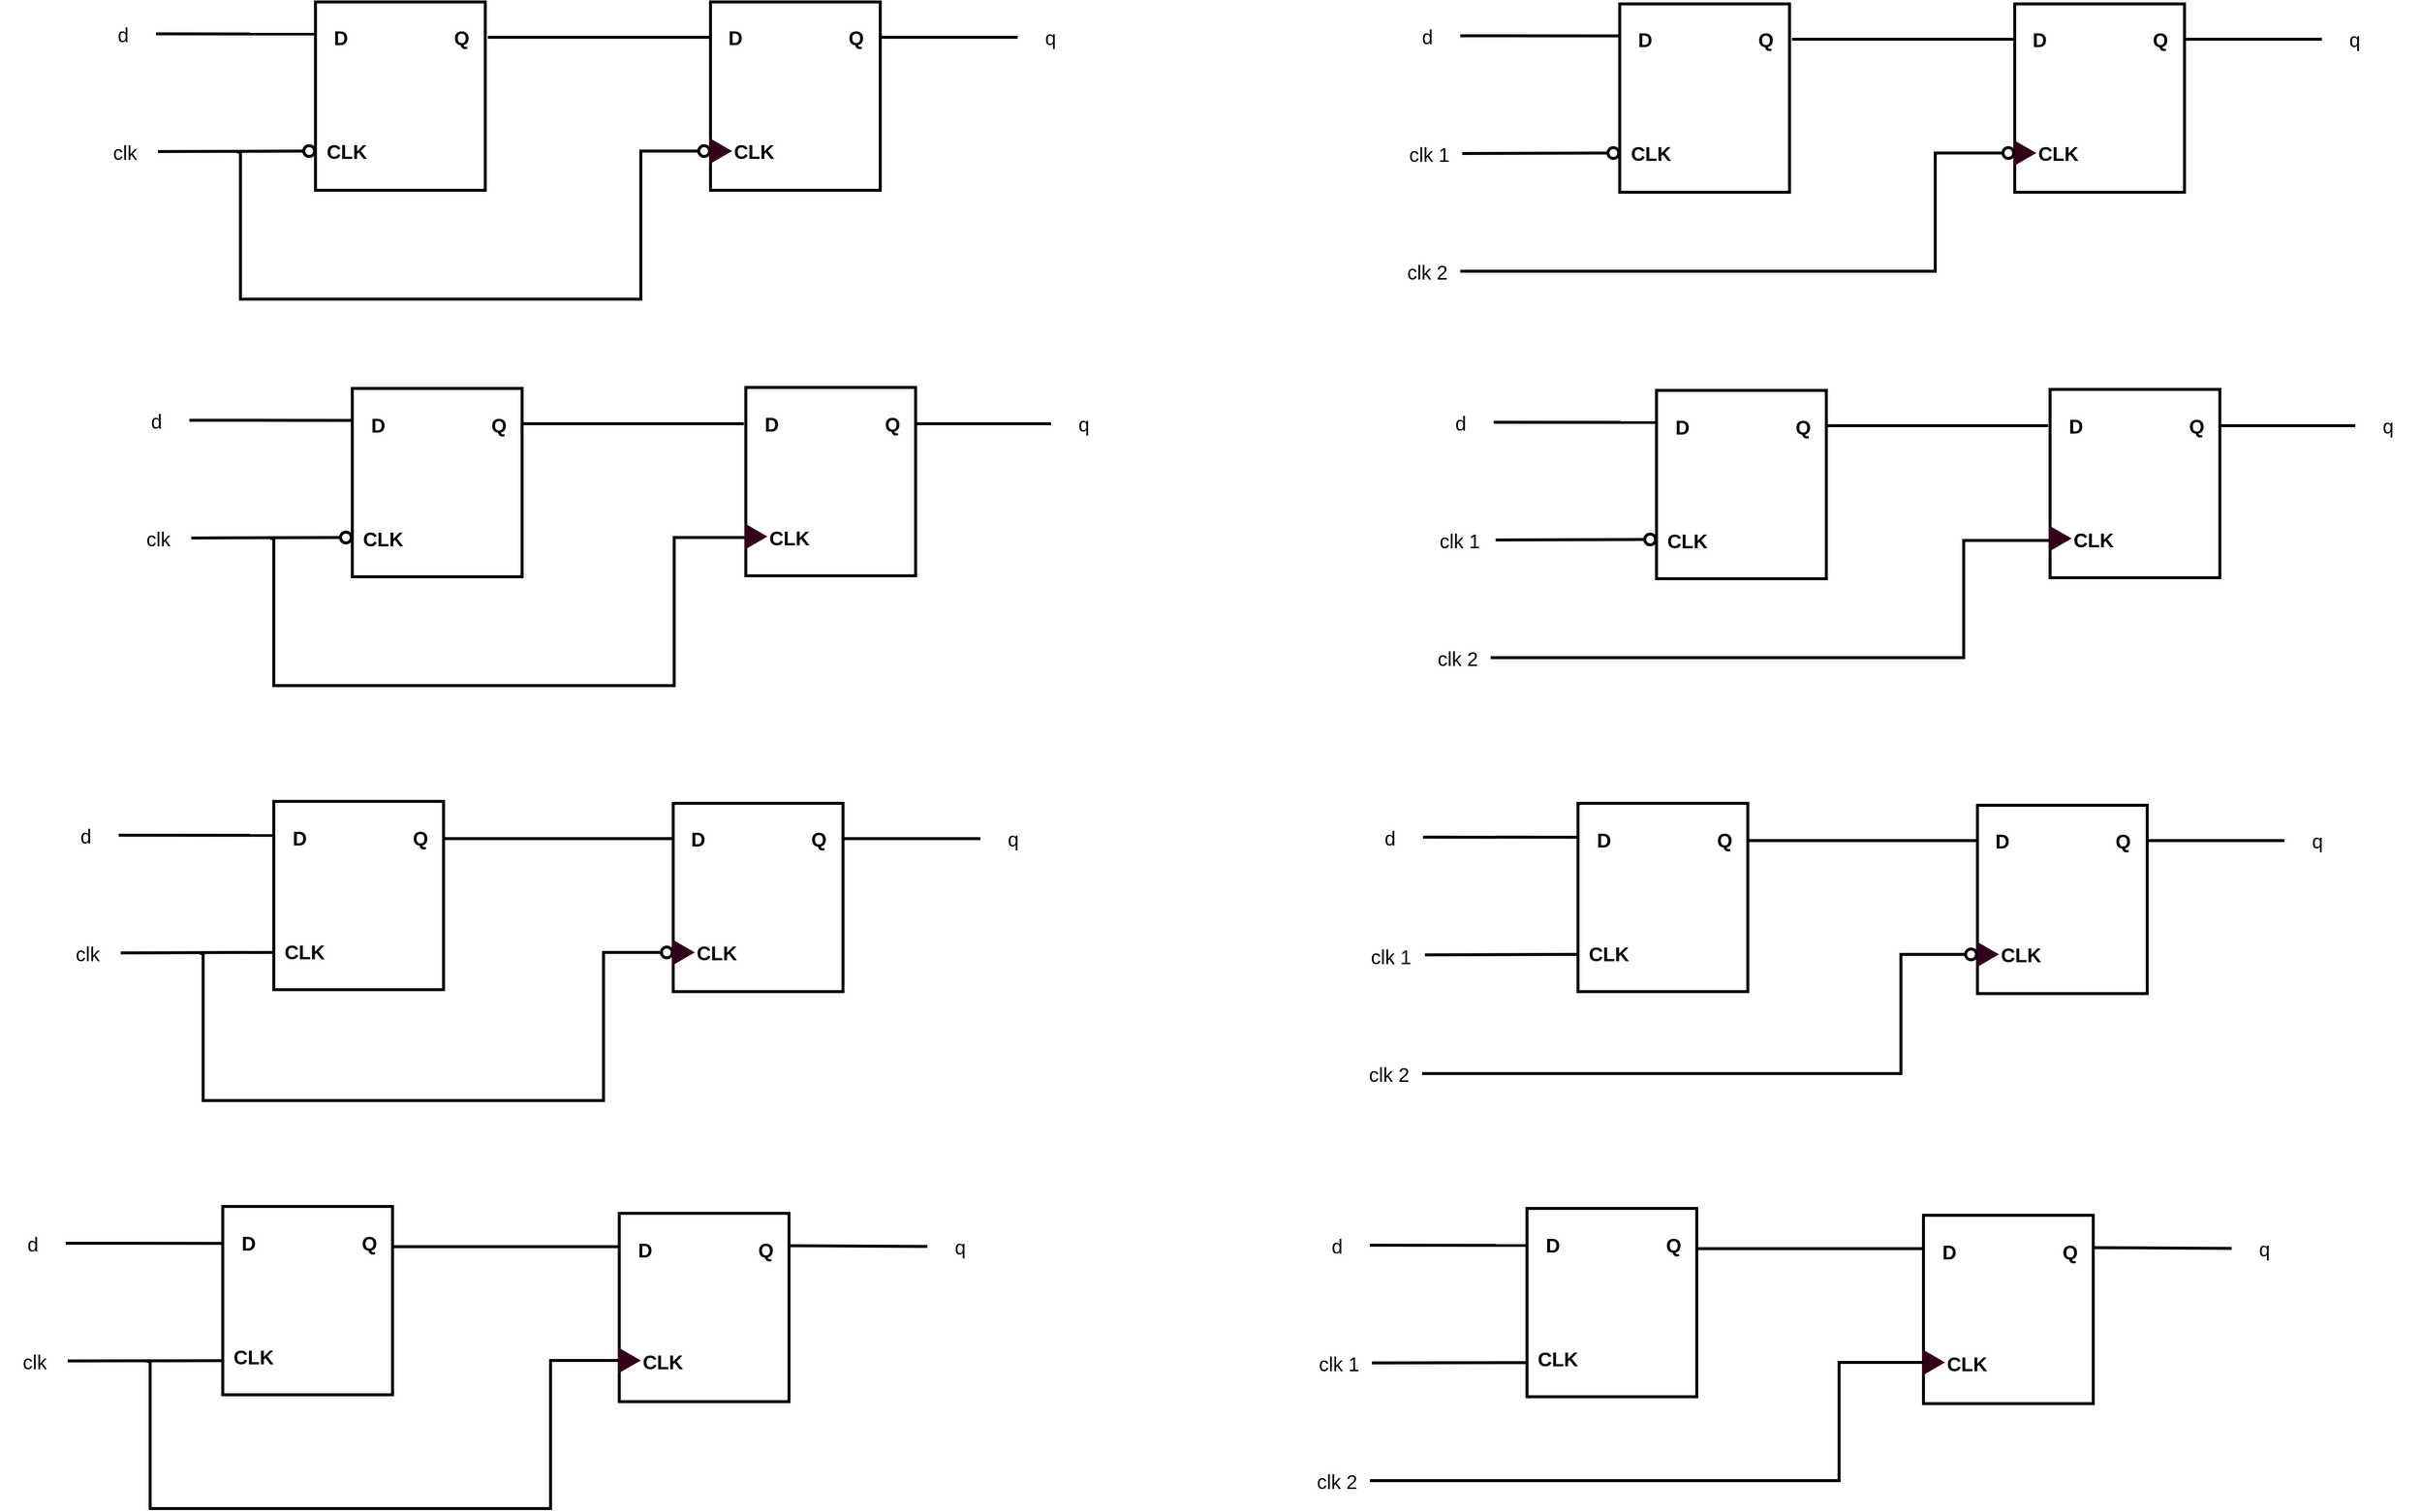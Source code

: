 <mxfile version="28.1.2">
  <diagram name="Page-1" id="CoDmN1xDF0iX2Mcgt9c3">
    <mxGraphModel dx="3675" dy="2320" grid="1" gridSize="1" guides="1" tooltips="1" connect="1" arrows="1" fold="1" page="1" pageScale="1" pageWidth="850" pageHeight="1100" math="0" shadow="0">
      <root>
        <mxCell id="0" />
        <mxCell id="1" parent="0" />
        <mxCell id="EZJUQ_Hk_AUpXrAV0Ghc-18" value="" style="rounded=0;whiteSpace=wrap;html=1;strokeWidth=3;fontSize=20;container=0;fontStyle=1" vertex="1" parent="1">
          <mxGeometry x="736" y="123" width="173" height="192" as="geometry" />
        </mxCell>
        <mxCell id="EZJUQ_Hk_AUpXrAV0Ghc-19" value="D" style="text;html=1;align=center;verticalAlign=middle;resizable=0;points=[];autosize=1;strokeColor=none;fillColor=none;strokeWidth=3;fontSize=20;container=0;fontStyle=1" vertex="1" parent="1">
          <mxGeometry x="741" y="139" width="40" height="40" as="geometry" />
        </mxCell>
        <mxCell id="EZJUQ_Hk_AUpXrAV0Ghc-20" value="CLK" style="text;html=1;align=center;verticalAlign=middle;resizable=0;points=[];autosize=1;strokeColor=none;fillColor=none;strokeWidth=3;fontSize=20;container=0;fontStyle=1" vertex="1" parent="1">
          <mxGeometry x="750" y="255" width="60" height="40" as="geometry" />
        </mxCell>
        <mxCell id="EZJUQ_Hk_AUpXrAV0Ghc-21" value="Q" style="text;html=1;align=center;verticalAlign=middle;resizable=0;points=[];autosize=1;strokeColor=none;fillColor=none;strokeWidth=3;fontSize=20;container=0;fontStyle=1" vertex="1" parent="1">
          <mxGeometry x="864" y="139" width="40" height="40" as="geometry" />
        </mxCell>
        <mxCell id="EZJUQ_Hk_AUpXrAV0Ghc-22" value="" style="triangle;whiteSpace=wrap;html=1;strokeWidth=3;fillColor=#33001A;strokeColor=#33001A;fontColor=#ffffff;" vertex="1" parent="1">
          <mxGeometry x="736" y="264" width="19" height="22" as="geometry" />
        </mxCell>
        <mxCell id="EZJUQ_Hk_AUpXrAV0Ghc-23" style="edgeStyle=orthogonalEdgeStyle;rounded=0;orthogonalLoop=1;jettySize=auto;html=1;exitX=0;exitY=0.5;exitDx=0;exitDy=0;endArrow=none;endFill=0;strokeWidth=3;" edge="1" parent="1" source="EZJUQ_Hk_AUpXrAV0Ghc-24">
          <mxGeometry relative="1" as="geometry">
            <mxPoint x="255" y="275" as="targetPoint" />
            <Array as="points">
              <mxPoint x="665" y="275" />
              <mxPoint x="665" y="426" />
              <mxPoint x="257" y="426" />
              <mxPoint x="257" y="276" />
              <mxPoint x="255" y="276" />
            </Array>
          </mxGeometry>
        </mxCell>
        <mxCell id="EZJUQ_Hk_AUpXrAV0Ghc-24" value="" style="ellipse;whiteSpace=wrap;html=1;aspect=fixed;strokeWidth=3;" vertex="1" parent="1">
          <mxGeometry x="724" y="269.5" width="11" height="11" as="geometry" />
        </mxCell>
        <mxCell id="EZJUQ_Hk_AUpXrAV0Ghc-25" style="rounded=0;orthogonalLoop=1;jettySize=auto;html=1;exitX=1;exitY=0.5;exitDx=0;exitDy=0;endArrow=none;endFill=0;strokeWidth=3;entryX=0;entryY=0.5;entryDx=0;entryDy=0;" edge="1" parent="1" source="EZJUQ_Hk_AUpXrAV0Ghc-26">
          <mxGeometry relative="1" as="geometry">
            <mxPoint x="324.0" y="275.0" as="targetPoint" />
          </mxGeometry>
        </mxCell>
        <mxCell id="EZJUQ_Hk_AUpXrAV0Ghc-26" value="clk" style="rounded=0;whiteSpace=wrap;html=1;strokeColor=none;fontSize=20;" vertex="1" parent="1">
          <mxGeometry x="106" y="258" width="67" height="35" as="geometry" />
        </mxCell>
        <mxCell id="EZJUQ_Hk_AUpXrAV0Ghc-27" style="rounded=0;orthogonalLoop=1;jettySize=auto;html=1;exitX=1;exitY=0.5;exitDx=0;exitDy=0;endArrow=none;endFill=0;strokeWidth=3;entryX=0.005;entryY=0.17;entryDx=0;entryDy=0;entryPerimeter=0;" edge="1" parent="1" source="EZJUQ_Hk_AUpXrAV0Ghc-28">
          <mxGeometry relative="1" as="geometry">
            <mxPoint x="336.865" y="155.64" as="targetPoint" />
          </mxGeometry>
        </mxCell>
        <mxCell id="EZJUQ_Hk_AUpXrAV0Ghc-28" value="d" style="rounded=0;whiteSpace=wrap;html=1;strokeColor=none;fontSize=20;" vertex="1" parent="1">
          <mxGeometry x="104" y="138" width="67" height="35" as="geometry" />
        </mxCell>
        <mxCell id="EZJUQ_Hk_AUpXrAV0Ghc-29" style="rounded=0;orthogonalLoop=1;jettySize=auto;html=1;endArrow=none;endFill=0;strokeWidth=3;" edge="1" parent="1">
          <mxGeometry relative="1" as="geometry">
            <mxPoint x="509" y="159" as="sourcePoint" />
            <mxPoint x="736" y="159" as="targetPoint" />
          </mxGeometry>
        </mxCell>
        <mxCell id="EZJUQ_Hk_AUpXrAV0Ghc-30" value="" style="edgeStyle=orthogonalEdgeStyle;rounded=0;orthogonalLoop=1;jettySize=auto;html=1;strokeWidth=3;endArrow=none;endFill=0;" edge="1" parent="1" source="EZJUQ_Hk_AUpXrAV0Ghc-31">
          <mxGeometry relative="1" as="geometry">
            <mxPoint x="910" y="159" as="targetPoint" />
          </mxGeometry>
        </mxCell>
        <mxCell id="EZJUQ_Hk_AUpXrAV0Ghc-31" value="q" style="rounded=0;whiteSpace=wrap;html=1;strokeColor=none;fontSize=20;" vertex="1" parent="1">
          <mxGeometry x="1049" y="141.5" width="67" height="35" as="geometry" />
        </mxCell>
        <mxCell id="EZJUQ_Hk_AUpXrAV0Ghc-38" style="edgeStyle=orthogonalEdgeStyle;rounded=0;orthogonalLoop=1;jettySize=auto;html=1;exitX=0;exitY=0.5;exitDx=0;exitDy=0;endArrow=none;endFill=0;strokeWidth=3;" edge="1" parent="1" source="EZJUQ_Hk_AUpXrAV0Ghc-50">
          <mxGeometry relative="1" as="geometry">
            <mxPoint x="289" y="669" as="targetPoint" />
            <Array as="points">
              <mxPoint x="772" y="669" />
              <mxPoint x="699" y="669" />
              <mxPoint x="699" y="820" />
              <mxPoint x="291" y="820" />
              <mxPoint x="291" y="670" />
              <mxPoint x="289" y="670" />
            </Array>
            <mxPoint x="758" y="669" as="sourcePoint" />
          </mxGeometry>
        </mxCell>
        <mxCell id="EZJUQ_Hk_AUpXrAV0Ghc-39" style="rounded=0;orthogonalLoop=1;jettySize=auto;html=1;exitX=1;exitY=0.5;exitDx=0;exitDy=0;endArrow=none;endFill=0;strokeWidth=3;entryX=0;entryY=0.5;entryDx=0;entryDy=0;" edge="1" parent="1" source="EZJUQ_Hk_AUpXrAV0Ghc-40">
          <mxGeometry relative="1" as="geometry">
            <mxPoint x="358" y="669" as="targetPoint" />
          </mxGeometry>
        </mxCell>
        <mxCell id="EZJUQ_Hk_AUpXrAV0Ghc-40" value="clk" style="rounded=0;whiteSpace=wrap;html=1;strokeColor=none;fontSize=20;" vertex="1" parent="1">
          <mxGeometry x="140" y="652" width="67" height="35" as="geometry" />
        </mxCell>
        <mxCell id="EZJUQ_Hk_AUpXrAV0Ghc-41" style="rounded=0;orthogonalLoop=1;jettySize=auto;html=1;exitX=1;exitY=0.5;exitDx=0;exitDy=0;endArrow=none;endFill=0;strokeWidth=3;entryX=0.005;entryY=0.17;entryDx=0;entryDy=0;entryPerimeter=0;" edge="1" parent="1" source="EZJUQ_Hk_AUpXrAV0Ghc-42">
          <mxGeometry relative="1" as="geometry">
            <mxPoint x="370.865" y="549.64" as="targetPoint" />
          </mxGeometry>
        </mxCell>
        <mxCell id="EZJUQ_Hk_AUpXrAV0Ghc-42" value="d" style="rounded=0;whiteSpace=wrap;html=1;strokeColor=none;fontSize=20;" vertex="1" parent="1">
          <mxGeometry x="138" y="532" width="67" height="35" as="geometry" />
        </mxCell>
        <mxCell id="EZJUQ_Hk_AUpXrAV0Ghc-43" style="rounded=0;orthogonalLoop=1;jettySize=auto;html=1;endArrow=none;endFill=0;strokeWidth=3;" edge="1" parent="1">
          <mxGeometry relative="1" as="geometry">
            <mxPoint x="543" y="553" as="sourcePoint" />
            <mxPoint x="770" y="553" as="targetPoint" />
          </mxGeometry>
        </mxCell>
        <mxCell id="EZJUQ_Hk_AUpXrAV0Ghc-44" value="" style="edgeStyle=orthogonalEdgeStyle;rounded=0;orthogonalLoop=1;jettySize=auto;html=1;strokeWidth=3;endArrow=none;endFill=0;" edge="1" parent="1" source="EZJUQ_Hk_AUpXrAV0Ghc-45">
          <mxGeometry relative="1" as="geometry">
            <mxPoint x="944" y="553" as="targetPoint" />
          </mxGeometry>
        </mxCell>
        <mxCell id="EZJUQ_Hk_AUpXrAV0Ghc-45" value="q" style="rounded=0;whiteSpace=wrap;html=1;strokeColor=none;fontSize=20;" vertex="1" parent="1">
          <mxGeometry x="1083" y="535.5" width="67" height="35" as="geometry" />
        </mxCell>
        <mxCell id="EZJUQ_Hk_AUpXrAV0Ghc-46" value="" style="rounded=0;whiteSpace=wrap;html=1;strokeWidth=3;fontSize=20;container=0;fontStyle=1" vertex="1" parent="1">
          <mxGeometry x="772" y="516" width="173" height="192" as="geometry" />
        </mxCell>
        <mxCell id="EZJUQ_Hk_AUpXrAV0Ghc-47" value="D" style="text;html=1;align=center;verticalAlign=middle;resizable=0;points=[];autosize=1;strokeColor=none;fillColor=none;strokeWidth=3;fontSize=20;container=0;fontStyle=1" vertex="1" parent="1">
          <mxGeometry x="781" y="534" width="33" height="37" as="geometry" />
        </mxCell>
        <mxCell id="EZJUQ_Hk_AUpXrAV0Ghc-48" value="CLK" style="text;html=1;align=center;verticalAlign=middle;resizable=0;points=[];autosize=1;strokeColor=none;fillColor=none;strokeWidth=3;fontSize=20;container=0;fontStyle=1" vertex="1" parent="1">
          <mxGeometry x="787" y="650" width="58" height="37" as="geometry" />
        </mxCell>
        <mxCell id="EZJUQ_Hk_AUpXrAV0Ghc-49" value="Q" style="text;html=1;align=center;verticalAlign=middle;resizable=0;points=[];autosize=1;strokeColor=none;fillColor=none;strokeWidth=3;fontSize=20;container=0;fontStyle=1" vertex="1" parent="1">
          <mxGeometry x="903" y="534" width="35" height="37" as="geometry" />
        </mxCell>
        <mxCell id="EZJUQ_Hk_AUpXrAV0Ghc-50" value="" style="triangle;whiteSpace=wrap;html=1;strokeWidth=3;fillColor=#33001A;strokeColor=#33001A;fontColor=#ffffff;" vertex="1" parent="1">
          <mxGeometry x="772" y="657" width="19" height="22" as="geometry" />
        </mxCell>
        <mxCell id="EZJUQ_Hk_AUpXrAV0Ghc-51" value="" style="rounded=0;whiteSpace=wrap;html=1;strokeWidth=3;fontSize=20;container=0;fontStyle=1" vertex="1" parent="1">
          <mxGeometry x="698" y="940" width="173" height="192" as="geometry" />
        </mxCell>
        <mxCell id="EZJUQ_Hk_AUpXrAV0Ghc-52" value="D" style="text;html=1;align=center;verticalAlign=middle;resizable=0;points=[];autosize=1;strokeColor=none;fillColor=none;strokeWidth=3;fontSize=20;container=0;fontStyle=1" vertex="1" parent="1">
          <mxGeometry x="703" y="956" width="40" height="40" as="geometry" />
        </mxCell>
        <mxCell id="EZJUQ_Hk_AUpXrAV0Ghc-53" value="CLK" style="text;html=1;align=center;verticalAlign=middle;resizable=0;points=[];autosize=1;strokeColor=none;fillColor=none;strokeWidth=3;fontSize=20;container=0;fontStyle=1" vertex="1" parent="1">
          <mxGeometry x="712" y="1072" width="60" height="40" as="geometry" />
        </mxCell>
        <mxCell id="EZJUQ_Hk_AUpXrAV0Ghc-54" value="Q" style="text;html=1;align=center;verticalAlign=middle;resizable=0;points=[];autosize=1;strokeColor=none;fillColor=none;strokeWidth=3;fontSize=20;container=0;fontStyle=1" vertex="1" parent="1">
          <mxGeometry x="826" y="956" width="40" height="40" as="geometry" />
        </mxCell>
        <mxCell id="EZJUQ_Hk_AUpXrAV0Ghc-55" value="" style="triangle;whiteSpace=wrap;html=1;strokeWidth=3;fillColor=#33001A;strokeColor=#33001A;fontColor=#ffffff;" vertex="1" parent="1">
          <mxGeometry x="698" y="1081" width="19" height="22" as="geometry" />
        </mxCell>
        <mxCell id="EZJUQ_Hk_AUpXrAV0Ghc-56" style="edgeStyle=orthogonalEdgeStyle;rounded=0;orthogonalLoop=1;jettySize=auto;html=1;exitX=0;exitY=0.5;exitDx=0;exitDy=0;endArrow=none;endFill=0;strokeWidth=3;" edge="1" parent="1" source="EZJUQ_Hk_AUpXrAV0Ghc-57">
          <mxGeometry relative="1" as="geometry">
            <mxPoint x="217" y="1092" as="targetPoint" />
            <Array as="points">
              <mxPoint x="627" y="1092" />
              <mxPoint x="627" y="1243" />
              <mxPoint x="219" y="1243" />
              <mxPoint x="219" y="1093" />
              <mxPoint x="217" y="1093" />
            </Array>
          </mxGeometry>
        </mxCell>
        <mxCell id="EZJUQ_Hk_AUpXrAV0Ghc-57" value="" style="ellipse;whiteSpace=wrap;html=1;aspect=fixed;strokeWidth=3;" vertex="1" parent="1">
          <mxGeometry x="686" y="1086.5" width="11" height="11" as="geometry" />
        </mxCell>
        <mxCell id="EZJUQ_Hk_AUpXrAV0Ghc-58" style="rounded=0;orthogonalLoop=1;jettySize=auto;html=1;exitX=1;exitY=0.5;exitDx=0;exitDy=0;endArrow=none;endFill=0;strokeWidth=3;entryX=-0.004;entryY=0.802;entryDx=0;entryDy=0;entryPerimeter=0;" edge="1" parent="1" source="EZJUQ_Hk_AUpXrAV0Ghc-59" target="EZJUQ_Hk_AUpXrAV0Ghc-119">
          <mxGeometry relative="1" as="geometry">
            <mxPoint x="286" y="1092" as="targetPoint" />
          </mxGeometry>
        </mxCell>
        <mxCell id="EZJUQ_Hk_AUpXrAV0Ghc-59" value="clk" style="rounded=0;whiteSpace=wrap;html=1;strokeColor=none;fontSize=20;" vertex="1" parent="1">
          <mxGeometry x="68" y="1075" width="67" height="35" as="geometry" />
        </mxCell>
        <mxCell id="EZJUQ_Hk_AUpXrAV0Ghc-60" style="rounded=0;orthogonalLoop=1;jettySize=auto;html=1;exitX=1;exitY=0.5;exitDx=0;exitDy=0;endArrow=none;endFill=0;strokeWidth=3;entryX=0.005;entryY=0.17;entryDx=0;entryDy=0;entryPerimeter=0;" edge="1" parent="1" source="EZJUQ_Hk_AUpXrAV0Ghc-61">
          <mxGeometry relative="1" as="geometry">
            <mxPoint x="298.865" y="972.64" as="targetPoint" />
          </mxGeometry>
        </mxCell>
        <mxCell id="EZJUQ_Hk_AUpXrAV0Ghc-61" value="d" style="rounded=0;whiteSpace=wrap;html=1;strokeColor=none;fontSize=20;" vertex="1" parent="1">
          <mxGeometry x="66" y="955" width="67" height="35" as="geometry" />
        </mxCell>
        <mxCell id="EZJUQ_Hk_AUpXrAV0Ghc-62" style="rounded=0;orthogonalLoop=1;jettySize=auto;html=1;endArrow=none;endFill=0;strokeWidth=3;" edge="1" parent="1">
          <mxGeometry relative="1" as="geometry">
            <mxPoint x="461" y="976" as="sourcePoint" />
            <mxPoint x="698" y="976" as="targetPoint" />
          </mxGeometry>
        </mxCell>
        <mxCell id="EZJUQ_Hk_AUpXrAV0Ghc-63" value="" style="edgeStyle=orthogonalEdgeStyle;rounded=0;orthogonalLoop=1;jettySize=auto;html=1;strokeWidth=3;endArrow=none;endFill=0;" edge="1" parent="1" source="EZJUQ_Hk_AUpXrAV0Ghc-64">
          <mxGeometry relative="1" as="geometry">
            <mxPoint x="872" y="976" as="targetPoint" />
          </mxGeometry>
        </mxCell>
        <mxCell id="EZJUQ_Hk_AUpXrAV0Ghc-64" value="q" style="rounded=0;whiteSpace=wrap;html=1;strokeColor=none;fontSize=20;" vertex="1" parent="1">
          <mxGeometry x="1011" y="958.5" width="67" height="35" as="geometry" />
        </mxCell>
        <mxCell id="EZJUQ_Hk_AUpXrAV0Ghc-70" style="edgeStyle=orthogonalEdgeStyle;rounded=0;orthogonalLoop=1;jettySize=auto;html=1;endArrow=none;endFill=0;strokeWidth=3;" edge="1" parent="1">
          <mxGeometry relative="1" as="geometry">
            <mxPoint x="163" y="1508" as="targetPoint" />
            <Array as="points">
              <mxPoint x="573" y="1508" />
              <mxPoint x="573" y="1659" />
              <mxPoint x="165" y="1659" />
              <mxPoint x="165" y="1509" />
              <mxPoint x="163" y="1509" />
            </Array>
            <mxPoint x="642" y="1508" as="sourcePoint" />
          </mxGeometry>
        </mxCell>
        <mxCell id="EZJUQ_Hk_AUpXrAV0Ghc-71" style="rounded=0;orthogonalLoop=1;jettySize=auto;html=1;exitX=1;exitY=0.5;exitDx=0;exitDy=0;endArrow=none;endFill=0;strokeWidth=3;entryX=-0.004;entryY=0.819;entryDx=0;entryDy=0;entryPerimeter=0;" edge="1" parent="1" source="EZJUQ_Hk_AUpXrAV0Ghc-72" target="EZJUQ_Hk_AUpXrAV0Ghc-123">
          <mxGeometry relative="1" as="geometry">
            <mxPoint x="232" y="1508" as="targetPoint" />
          </mxGeometry>
        </mxCell>
        <mxCell id="EZJUQ_Hk_AUpXrAV0Ghc-72" value="clk" style="rounded=0;whiteSpace=wrap;html=1;strokeColor=none;fontSize=20;" vertex="1" parent="1">
          <mxGeometry x="14" y="1491" width="67" height="35" as="geometry" />
        </mxCell>
        <mxCell id="EZJUQ_Hk_AUpXrAV0Ghc-73" style="rounded=0;orthogonalLoop=1;jettySize=auto;html=1;exitX=1;exitY=0.5;exitDx=0;exitDy=0;endArrow=none;endFill=0;strokeWidth=3;entryX=0.005;entryY=0.17;entryDx=0;entryDy=0;entryPerimeter=0;" edge="1" parent="1" source="EZJUQ_Hk_AUpXrAV0Ghc-74">
          <mxGeometry relative="1" as="geometry">
            <mxPoint x="244.865" y="1388.64" as="targetPoint" />
          </mxGeometry>
        </mxCell>
        <mxCell id="EZJUQ_Hk_AUpXrAV0Ghc-74" value="d" style="rounded=0;whiteSpace=wrap;html=1;strokeColor=none;fontSize=20;" vertex="1" parent="1">
          <mxGeometry x="12" y="1371" width="67" height="35" as="geometry" />
        </mxCell>
        <mxCell id="EZJUQ_Hk_AUpXrAV0Ghc-75" style="rounded=0;orthogonalLoop=1;jettySize=auto;html=1;endArrow=none;endFill=0;strokeWidth=3;" edge="1" parent="1">
          <mxGeometry relative="1" as="geometry">
            <mxPoint x="407" y="1392" as="sourcePoint" />
            <mxPoint x="644" y="1392" as="targetPoint" />
          </mxGeometry>
        </mxCell>
        <mxCell id="EZJUQ_Hk_AUpXrAV0Ghc-76" value="" style="rounded=0;orthogonalLoop=1;jettySize=auto;html=1;strokeWidth=3;endArrow=none;endFill=0;" edge="1" parent="1" source="EZJUQ_Hk_AUpXrAV0Ghc-77">
          <mxGeometry relative="1" as="geometry">
            <mxPoint x="816" y="1391" as="targetPoint" />
          </mxGeometry>
        </mxCell>
        <mxCell id="EZJUQ_Hk_AUpXrAV0Ghc-77" value="q" style="rounded=0;whiteSpace=wrap;html=1;strokeColor=none;fontSize=20;" vertex="1" parent="1">
          <mxGeometry x="957" y="1374.5" width="67" height="35" as="geometry" />
        </mxCell>
        <mxCell id="EZJUQ_Hk_AUpXrAV0Ghc-83" value="" style="rounded=0;whiteSpace=wrap;html=1;strokeWidth=3;fontSize=20;container=0;fontStyle=1" vertex="1" parent="1">
          <mxGeometry x="643" y="1358" width="173" height="192" as="geometry" />
        </mxCell>
        <mxCell id="EZJUQ_Hk_AUpXrAV0Ghc-84" value="D" style="text;html=1;align=center;verticalAlign=middle;resizable=0;points=[];autosize=1;strokeColor=none;fillColor=none;strokeWidth=3;fontSize=20;container=0;fontStyle=1" vertex="1" parent="1">
          <mxGeometry x="652" y="1376" width="33" height="37" as="geometry" />
        </mxCell>
        <mxCell id="EZJUQ_Hk_AUpXrAV0Ghc-85" value="CLK" style="text;html=1;align=center;verticalAlign=middle;resizable=0;points=[];autosize=1;strokeColor=none;fillColor=none;strokeWidth=3;fontSize=20;container=0;fontStyle=1" vertex="1" parent="1">
          <mxGeometry x="658" y="1490" width="58" height="37" as="geometry" />
        </mxCell>
        <mxCell id="EZJUQ_Hk_AUpXrAV0Ghc-86" value="Q" style="text;html=1;align=center;verticalAlign=middle;resizable=0;points=[];autosize=1;strokeColor=none;fillColor=none;strokeWidth=3;fontSize=20;container=0;fontStyle=1" vertex="1" parent="1">
          <mxGeometry x="774" y="1376" width="35" height="37" as="geometry" />
        </mxCell>
        <mxCell id="EZJUQ_Hk_AUpXrAV0Ghc-87" value="" style="triangle;whiteSpace=wrap;html=1;strokeWidth=3;fillColor=#33001A;strokeColor=#33001A;fontColor=#ffffff;" vertex="1" parent="1">
          <mxGeometry x="643" y="1497" width="19" height="22" as="geometry" />
        </mxCell>
        <mxCell id="EZJUQ_Hk_AUpXrAV0Ghc-104" value="" style="rounded=0;whiteSpace=wrap;html=1;strokeWidth=3;fontSize=20;container=0;fontStyle=1" vertex="1" parent="1">
          <mxGeometry x="333.5" y="123.0" width="173" height="192" as="geometry" />
        </mxCell>
        <mxCell id="EZJUQ_Hk_AUpXrAV0Ghc-105" value="D" style="text;html=1;align=center;verticalAlign=middle;resizable=0;points=[];autosize=1;strokeColor=none;fillColor=none;strokeWidth=3;fontSize=20;container=0;fontStyle=1" vertex="1" parent="1">
          <mxGeometry x="338.5" y="139.0" width="40" height="40" as="geometry" />
        </mxCell>
        <mxCell id="EZJUQ_Hk_AUpXrAV0Ghc-106" value="CLK" style="text;html=1;align=center;verticalAlign=middle;resizable=0;points=[];autosize=1;strokeColor=none;fillColor=none;strokeWidth=3;fontSize=20;container=0;fontStyle=1" vertex="1" parent="1">
          <mxGeometry x="334.5" y="255.0" width="60" height="40" as="geometry" />
        </mxCell>
        <mxCell id="EZJUQ_Hk_AUpXrAV0Ghc-107" value="Q" style="text;html=1;align=center;verticalAlign=middle;resizable=0;points=[];autosize=1;strokeColor=none;fillColor=none;strokeWidth=3;fontSize=20;container=0;fontStyle=1" vertex="1" parent="1">
          <mxGeometry x="461.5" y="139.0" width="40" height="40" as="geometry" />
        </mxCell>
        <mxCell id="EZJUQ_Hk_AUpXrAV0Ghc-108" value="" style="ellipse;whiteSpace=wrap;html=1;aspect=fixed;strokeWidth=3;" vertex="1" parent="1">
          <mxGeometry x="321.5" y="269.5" width="11" height="11" as="geometry" />
        </mxCell>
        <mxCell id="EZJUQ_Hk_AUpXrAV0Ghc-114" value="" style="rounded=0;whiteSpace=wrap;html=1;strokeWidth=3;fontSize=20;container=0;fontStyle=1" vertex="1" parent="1">
          <mxGeometry x="371" y="517.0" width="173" height="192" as="geometry" />
        </mxCell>
        <mxCell id="EZJUQ_Hk_AUpXrAV0Ghc-115" value="D" style="text;html=1;align=center;verticalAlign=middle;resizable=0;points=[];autosize=1;strokeColor=none;fillColor=none;strokeWidth=3;fontSize=20;container=0;fontStyle=1" vertex="1" parent="1">
          <mxGeometry x="380" y="535.0" width="33" height="37" as="geometry" />
        </mxCell>
        <mxCell id="EZJUQ_Hk_AUpXrAV0Ghc-116" value="CLK" style="text;html=1;align=center;verticalAlign=middle;resizable=0;points=[];autosize=1;strokeColor=none;fillColor=none;strokeWidth=3;fontSize=20;container=0;fontStyle=1" vertex="1" parent="1">
          <mxGeometry x="373" y="651.0" width="58" height="37" as="geometry" />
        </mxCell>
        <mxCell id="EZJUQ_Hk_AUpXrAV0Ghc-117" value="Q" style="text;html=1;align=center;verticalAlign=middle;resizable=0;points=[];autosize=1;strokeColor=none;fillColor=none;strokeWidth=3;fontSize=20;container=0;fontStyle=1" vertex="1" parent="1">
          <mxGeometry x="502" y="535.0" width="35" height="37" as="geometry" />
        </mxCell>
        <mxCell id="EZJUQ_Hk_AUpXrAV0Ghc-118" value="" style="ellipse;whiteSpace=wrap;html=1;aspect=fixed;strokeWidth=3;" vertex="1" parent="1">
          <mxGeometry x="359" y="663.5" width="11" height="11" as="geometry" />
        </mxCell>
        <mxCell id="EZJUQ_Hk_AUpXrAV0Ghc-119" value="" style="rounded=0;whiteSpace=wrap;html=1;strokeWidth=3;fontSize=20;container=0;fontStyle=1" vertex="1" parent="1">
          <mxGeometry x="291" y="938" width="173" height="192" as="geometry" />
        </mxCell>
        <mxCell id="EZJUQ_Hk_AUpXrAV0Ghc-120" value="D" style="text;html=1;align=center;verticalAlign=middle;resizable=0;points=[];autosize=1;strokeColor=none;fillColor=none;strokeWidth=3;fontSize=20;container=0;fontStyle=1" vertex="1" parent="1">
          <mxGeometry x="300" y="956" width="33" height="37" as="geometry" />
        </mxCell>
        <mxCell id="EZJUQ_Hk_AUpXrAV0Ghc-121" value="CLK" style="text;html=1;align=center;verticalAlign=middle;resizable=0;points=[];autosize=1;strokeColor=none;fillColor=none;strokeWidth=3;fontSize=20;container=0;fontStyle=1" vertex="1" parent="1">
          <mxGeometry x="293" y="1072" width="58" height="37" as="geometry" />
        </mxCell>
        <mxCell id="EZJUQ_Hk_AUpXrAV0Ghc-122" value="Q" style="text;html=1;align=center;verticalAlign=middle;resizable=0;points=[];autosize=1;strokeColor=none;fillColor=none;strokeWidth=3;fontSize=20;container=0;fontStyle=1" vertex="1" parent="1">
          <mxGeometry x="422" y="956" width="35" height="37" as="geometry" />
        </mxCell>
        <mxCell id="EZJUQ_Hk_AUpXrAV0Ghc-123" value="" style="rounded=0;whiteSpace=wrap;html=1;strokeWidth=3;fontSize=20;container=0;fontStyle=1" vertex="1" parent="1">
          <mxGeometry x="239" y="1351" width="173" height="192" as="geometry" />
        </mxCell>
        <mxCell id="EZJUQ_Hk_AUpXrAV0Ghc-124" value="D" style="text;html=1;align=center;verticalAlign=middle;resizable=0;points=[];autosize=1;strokeColor=none;fillColor=none;strokeWidth=3;fontSize=20;container=0;fontStyle=1" vertex="1" parent="1">
          <mxGeometry x="248" y="1369" width="33" height="37" as="geometry" />
        </mxCell>
        <mxCell id="EZJUQ_Hk_AUpXrAV0Ghc-125" value="CLK" style="text;html=1;align=center;verticalAlign=middle;resizable=0;points=[];autosize=1;strokeColor=none;fillColor=none;strokeWidth=3;fontSize=20;container=0;fontStyle=1" vertex="1" parent="1">
          <mxGeometry x="241" y="1485" width="58" height="37" as="geometry" />
        </mxCell>
        <mxCell id="EZJUQ_Hk_AUpXrAV0Ghc-126" value="Q" style="text;html=1;align=center;verticalAlign=middle;resizable=0;points=[];autosize=1;strokeColor=none;fillColor=none;strokeWidth=3;fontSize=20;container=0;fontStyle=1" vertex="1" parent="1">
          <mxGeometry x="370" y="1369" width="35" height="37" as="geometry" />
        </mxCell>
        <mxCell id="EZJUQ_Hk_AUpXrAV0Ghc-127" value="" style="rounded=0;whiteSpace=wrap;html=1;strokeWidth=3;fontSize=20;container=0;fontStyle=1" vertex="1" parent="1">
          <mxGeometry x="2065" y="125" width="173" height="192" as="geometry" />
        </mxCell>
        <mxCell id="EZJUQ_Hk_AUpXrAV0Ghc-128" value="D" style="text;html=1;align=center;verticalAlign=middle;resizable=0;points=[];autosize=1;strokeColor=none;fillColor=none;strokeWidth=3;fontSize=20;container=0;fontStyle=1" vertex="1" parent="1">
          <mxGeometry x="2070" y="141" width="40" height="40" as="geometry" />
        </mxCell>
        <mxCell id="EZJUQ_Hk_AUpXrAV0Ghc-129" value="CLK" style="text;html=1;align=center;verticalAlign=middle;resizable=0;points=[];autosize=1;strokeColor=none;fillColor=none;strokeWidth=3;fontSize=20;container=0;fontStyle=1" vertex="1" parent="1">
          <mxGeometry x="2079" y="257" width="60" height="40" as="geometry" />
        </mxCell>
        <mxCell id="EZJUQ_Hk_AUpXrAV0Ghc-130" value="Q" style="text;html=1;align=center;verticalAlign=middle;resizable=0;points=[];autosize=1;strokeColor=none;fillColor=none;strokeWidth=3;fontSize=20;container=0;fontStyle=1" vertex="1" parent="1">
          <mxGeometry x="2193" y="141" width="40" height="40" as="geometry" />
        </mxCell>
        <mxCell id="EZJUQ_Hk_AUpXrAV0Ghc-131" value="" style="triangle;whiteSpace=wrap;html=1;strokeWidth=3;fillColor=#33001A;strokeColor=#33001A;fontColor=#ffffff;" vertex="1" parent="1">
          <mxGeometry x="2065" y="266" width="19" height="22" as="geometry" />
        </mxCell>
        <mxCell id="EZJUQ_Hk_AUpXrAV0Ghc-133" value="" style="ellipse;whiteSpace=wrap;html=1;aspect=fixed;strokeWidth=3;" vertex="1" parent="1">
          <mxGeometry x="2053" y="271.5" width="11" height="11" as="geometry" />
        </mxCell>
        <mxCell id="EZJUQ_Hk_AUpXrAV0Ghc-134" style="rounded=0;orthogonalLoop=1;jettySize=auto;html=1;exitX=1;exitY=0.5;exitDx=0;exitDy=0;endArrow=none;endFill=0;strokeWidth=3;entryX=0;entryY=0.5;entryDx=0;entryDy=0;" edge="1" parent="1" source="EZJUQ_Hk_AUpXrAV0Ghc-135">
          <mxGeometry relative="1" as="geometry">
            <mxPoint x="1653.0" y="277" as="targetPoint" />
          </mxGeometry>
        </mxCell>
        <mxCell id="EZJUQ_Hk_AUpXrAV0Ghc-135" value="clk 1" style="rounded=0;whiteSpace=wrap;html=1;strokeColor=none;fontSize=20;" vertex="1" parent="1">
          <mxGeometry x="1435" y="260" width="67" height="35" as="geometry" />
        </mxCell>
        <mxCell id="EZJUQ_Hk_AUpXrAV0Ghc-136" style="rounded=0;orthogonalLoop=1;jettySize=auto;html=1;exitX=1;exitY=0.5;exitDx=0;exitDy=0;endArrow=none;endFill=0;strokeWidth=3;entryX=0.005;entryY=0.17;entryDx=0;entryDy=0;entryPerimeter=0;" edge="1" parent="1" source="EZJUQ_Hk_AUpXrAV0Ghc-137">
          <mxGeometry relative="1" as="geometry">
            <mxPoint x="1665.865" y="157.64" as="targetPoint" />
          </mxGeometry>
        </mxCell>
        <mxCell id="EZJUQ_Hk_AUpXrAV0Ghc-137" value="d" style="rounded=0;whiteSpace=wrap;html=1;strokeColor=none;fontSize=20;" vertex="1" parent="1">
          <mxGeometry x="1433" y="140" width="67" height="35" as="geometry" />
        </mxCell>
        <mxCell id="EZJUQ_Hk_AUpXrAV0Ghc-138" style="rounded=0;orthogonalLoop=1;jettySize=auto;html=1;endArrow=none;endFill=0;strokeWidth=3;" edge="1" parent="1">
          <mxGeometry relative="1" as="geometry">
            <mxPoint x="1838" y="161" as="sourcePoint" />
            <mxPoint x="2065" y="161" as="targetPoint" />
          </mxGeometry>
        </mxCell>
        <mxCell id="EZJUQ_Hk_AUpXrAV0Ghc-139" value="" style="edgeStyle=orthogonalEdgeStyle;rounded=0;orthogonalLoop=1;jettySize=auto;html=1;strokeWidth=3;endArrow=none;endFill=0;" edge="1" parent="1" source="EZJUQ_Hk_AUpXrAV0Ghc-140">
          <mxGeometry relative="1" as="geometry">
            <mxPoint x="2239" y="161" as="targetPoint" />
          </mxGeometry>
        </mxCell>
        <mxCell id="EZJUQ_Hk_AUpXrAV0Ghc-140" value="q" style="rounded=0;whiteSpace=wrap;html=1;strokeColor=none;fontSize=20;" vertex="1" parent="1">
          <mxGeometry x="2378" y="143.5" width="67" height="35" as="geometry" />
        </mxCell>
        <mxCell id="EZJUQ_Hk_AUpXrAV0Ghc-142" style="rounded=0;orthogonalLoop=1;jettySize=auto;html=1;exitX=1;exitY=0.5;exitDx=0;exitDy=0;endArrow=none;endFill=0;strokeWidth=3;entryX=0;entryY=0.5;entryDx=0;entryDy=0;" edge="1" parent="1">
          <mxGeometry relative="1" as="geometry">
            <mxPoint x="1687" y="671" as="targetPoint" />
            <mxPoint x="1536" y="671.5" as="sourcePoint" />
          </mxGeometry>
        </mxCell>
        <mxCell id="EZJUQ_Hk_AUpXrAV0Ghc-144" style="rounded=0;orthogonalLoop=1;jettySize=auto;html=1;exitX=1;exitY=0.5;exitDx=0;exitDy=0;endArrow=none;endFill=0;strokeWidth=3;entryX=0.005;entryY=0.17;entryDx=0;entryDy=0;entryPerimeter=0;" edge="1" parent="1" source="EZJUQ_Hk_AUpXrAV0Ghc-145">
          <mxGeometry relative="1" as="geometry">
            <mxPoint x="1699.865" y="551.64" as="targetPoint" />
          </mxGeometry>
        </mxCell>
        <mxCell id="EZJUQ_Hk_AUpXrAV0Ghc-145" value="d" style="rounded=0;whiteSpace=wrap;html=1;strokeColor=none;fontSize=20;" vertex="1" parent="1">
          <mxGeometry x="1467" y="534" width="67" height="35" as="geometry" />
        </mxCell>
        <mxCell id="EZJUQ_Hk_AUpXrAV0Ghc-146" style="rounded=0;orthogonalLoop=1;jettySize=auto;html=1;endArrow=none;endFill=0;strokeWidth=3;" edge="1" parent="1">
          <mxGeometry relative="1" as="geometry">
            <mxPoint x="1872" y="555" as="sourcePoint" />
            <mxPoint x="2099" y="555" as="targetPoint" />
          </mxGeometry>
        </mxCell>
        <mxCell id="EZJUQ_Hk_AUpXrAV0Ghc-147" value="" style="edgeStyle=orthogonalEdgeStyle;rounded=0;orthogonalLoop=1;jettySize=auto;html=1;strokeWidth=3;endArrow=none;endFill=0;" edge="1" parent="1" source="EZJUQ_Hk_AUpXrAV0Ghc-148">
          <mxGeometry relative="1" as="geometry">
            <mxPoint x="2273" y="555" as="targetPoint" />
          </mxGeometry>
        </mxCell>
        <mxCell id="EZJUQ_Hk_AUpXrAV0Ghc-148" value="q" style="rounded=0;whiteSpace=wrap;html=1;strokeColor=none;fontSize=20;" vertex="1" parent="1">
          <mxGeometry x="2412" y="537.5" width="67" height="35" as="geometry" />
        </mxCell>
        <mxCell id="EZJUQ_Hk_AUpXrAV0Ghc-149" value="" style="rounded=0;whiteSpace=wrap;html=1;strokeWidth=3;fontSize=20;container=0;fontStyle=1" vertex="1" parent="1">
          <mxGeometry x="2101" y="518" width="173" height="192" as="geometry" />
        </mxCell>
        <mxCell id="EZJUQ_Hk_AUpXrAV0Ghc-150" value="D" style="text;html=1;align=center;verticalAlign=middle;resizable=0;points=[];autosize=1;strokeColor=none;fillColor=none;strokeWidth=3;fontSize=20;container=0;fontStyle=1" vertex="1" parent="1">
          <mxGeometry x="2110" y="536" width="33" height="37" as="geometry" />
        </mxCell>
        <mxCell id="EZJUQ_Hk_AUpXrAV0Ghc-151" value="CLK" style="text;html=1;align=center;verticalAlign=middle;resizable=0;points=[];autosize=1;strokeColor=none;fillColor=none;strokeWidth=3;fontSize=20;container=0;fontStyle=1" vertex="1" parent="1">
          <mxGeometry x="2116" y="652" width="58" height="37" as="geometry" />
        </mxCell>
        <mxCell id="EZJUQ_Hk_AUpXrAV0Ghc-152" value="Q" style="text;html=1;align=center;verticalAlign=middle;resizable=0;points=[];autosize=1;strokeColor=none;fillColor=none;strokeWidth=3;fontSize=20;container=0;fontStyle=1" vertex="1" parent="1">
          <mxGeometry x="2232" y="536" width="35" height="37" as="geometry" />
        </mxCell>
        <mxCell id="EZJUQ_Hk_AUpXrAV0Ghc-153" value="" style="triangle;whiteSpace=wrap;html=1;strokeWidth=3;fillColor=#33001A;strokeColor=#33001A;fontColor=#ffffff;" vertex="1" parent="1">
          <mxGeometry x="2101" y="659" width="19" height="22" as="geometry" />
        </mxCell>
        <mxCell id="EZJUQ_Hk_AUpXrAV0Ghc-154" value="" style="rounded=0;whiteSpace=wrap;html=1;strokeWidth=3;fontSize=20;container=0;fontStyle=1" vertex="1" parent="1">
          <mxGeometry x="2027" y="942" width="173" height="192" as="geometry" />
        </mxCell>
        <mxCell id="EZJUQ_Hk_AUpXrAV0Ghc-155" value="D" style="text;html=1;align=center;verticalAlign=middle;resizable=0;points=[];autosize=1;strokeColor=none;fillColor=none;strokeWidth=3;fontSize=20;container=0;fontStyle=1" vertex="1" parent="1">
          <mxGeometry x="2032" y="958" width="40" height="40" as="geometry" />
        </mxCell>
        <mxCell id="EZJUQ_Hk_AUpXrAV0Ghc-156" value="CLK" style="text;html=1;align=center;verticalAlign=middle;resizable=0;points=[];autosize=1;strokeColor=none;fillColor=none;strokeWidth=3;fontSize=20;container=0;fontStyle=1" vertex="1" parent="1">
          <mxGeometry x="2041" y="1074" width="60" height="40" as="geometry" />
        </mxCell>
        <mxCell id="EZJUQ_Hk_AUpXrAV0Ghc-157" value="Q" style="text;html=1;align=center;verticalAlign=middle;resizable=0;points=[];autosize=1;strokeColor=none;fillColor=none;strokeWidth=3;fontSize=20;container=0;fontStyle=1" vertex="1" parent="1">
          <mxGeometry x="2155" y="958" width="40" height="40" as="geometry" />
        </mxCell>
        <mxCell id="EZJUQ_Hk_AUpXrAV0Ghc-158" value="" style="triangle;whiteSpace=wrap;html=1;strokeWidth=3;fillColor=#33001A;strokeColor=#33001A;fontColor=#ffffff;" vertex="1" parent="1">
          <mxGeometry x="2027" y="1083" width="19" height="22" as="geometry" />
        </mxCell>
        <mxCell id="EZJUQ_Hk_AUpXrAV0Ghc-160" value="" style="ellipse;whiteSpace=wrap;html=1;aspect=fixed;strokeWidth=3;" vertex="1" parent="1">
          <mxGeometry x="2015" y="1088.5" width="11" height="11" as="geometry" />
        </mxCell>
        <mxCell id="EZJUQ_Hk_AUpXrAV0Ghc-161" style="rounded=0;orthogonalLoop=1;jettySize=auto;html=1;exitX=1;exitY=0.5;exitDx=0;exitDy=0;endArrow=none;endFill=0;strokeWidth=3;entryX=-0.004;entryY=0.802;entryDx=0;entryDy=0;entryPerimeter=0;" edge="1" parent="1" target="EZJUQ_Hk_AUpXrAV0Ghc-191">
          <mxGeometry relative="1" as="geometry">
            <mxPoint x="1615" y="1094" as="targetPoint" />
            <mxPoint x="1464.0" y="1094.5" as="sourcePoint" />
          </mxGeometry>
        </mxCell>
        <mxCell id="EZJUQ_Hk_AUpXrAV0Ghc-163" style="rounded=0;orthogonalLoop=1;jettySize=auto;html=1;exitX=1;exitY=0.5;exitDx=0;exitDy=0;endArrow=none;endFill=0;strokeWidth=3;entryX=0.005;entryY=0.17;entryDx=0;entryDy=0;entryPerimeter=0;" edge="1" parent="1" source="EZJUQ_Hk_AUpXrAV0Ghc-164">
          <mxGeometry relative="1" as="geometry">
            <mxPoint x="1627.865" y="974.64" as="targetPoint" />
          </mxGeometry>
        </mxCell>
        <mxCell id="EZJUQ_Hk_AUpXrAV0Ghc-164" value="d" style="rounded=0;whiteSpace=wrap;html=1;strokeColor=none;fontSize=20;" vertex="1" parent="1">
          <mxGeometry x="1395" y="957" width="67" height="35" as="geometry" />
        </mxCell>
        <mxCell id="EZJUQ_Hk_AUpXrAV0Ghc-165" style="rounded=0;orthogonalLoop=1;jettySize=auto;html=1;endArrow=none;endFill=0;strokeWidth=3;" edge="1" parent="1">
          <mxGeometry relative="1" as="geometry">
            <mxPoint x="1790" y="978" as="sourcePoint" />
            <mxPoint x="2027" y="978" as="targetPoint" />
          </mxGeometry>
        </mxCell>
        <mxCell id="EZJUQ_Hk_AUpXrAV0Ghc-166" value="" style="edgeStyle=orthogonalEdgeStyle;rounded=0;orthogonalLoop=1;jettySize=auto;html=1;strokeWidth=3;endArrow=none;endFill=0;" edge="1" parent="1" source="EZJUQ_Hk_AUpXrAV0Ghc-167">
          <mxGeometry relative="1" as="geometry">
            <mxPoint x="2201" y="978" as="targetPoint" />
          </mxGeometry>
        </mxCell>
        <mxCell id="EZJUQ_Hk_AUpXrAV0Ghc-167" value="q" style="rounded=0;whiteSpace=wrap;html=1;strokeColor=none;fontSize=20;" vertex="1" parent="1">
          <mxGeometry x="2340" y="960.5" width="67" height="35" as="geometry" />
        </mxCell>
        <mxCell id="EZJUQ_Hk_AUpXrAV0Ghc-169" style="rounded=0;orthogonalLoop=1;jettySize=auto;html=1;exitX=1;exitY=0.5;exitDx=0;exitDy=0;endArrow=none;endFill=0;strokeWidth=3;entryX=-0.004;entryY=0.819;entryDx=0;entryDy=0;entryPerimeter=0;" edge="1" parent="1" target="EZJUQ_Hk_AUpXrAV0Ghc-195">
          <mxGeometry relative="1" as="geometry">
            <mxPoint x="1561" y="1510" as="targetPoint" />
            <mxPoint x="1410" y="1510.5" as="sourcePoint" />
          </mxGeometry>
        </mxCell>
        <mxCell id="EZJUQ_Hk_AUpXrAV0Ghc-171" style="rounded=0;orthogonalLoop=1;jettySize=auto;html=1;exitX=1;exitY=0.5;exitDx=0;exitDy=0;endArrow=none;endFill=0;strokeWidth=3;entryX=0.005;entryY=0.17;entryDx=0;entryDy=0;entryPerimeter=0;" edge="1" parent="1" source="EZJUQ_Hk_AUpXrAV0Ghc-172">
          <mxGeometry relative="1" as="geometry">
            <mxPoint x="1573.865" y="1390.64" as="targetPoint" />
          </mxGeometry>
        </mxCell>
        <mxCell id="EZJUQ_Hk_AUpXrAV0Ghc-172" value="d" style="rounded=0;whiteSpace=wrap;html=1;strokeColor=none;fontSize=20;" vertex="1" parent="1">
          <mxGeometry x="1341" y="1373" width="67" height="35" as="geometry" />
        </mxCell>
        <mxCell id="EZJUQ_Hk_AUpXrAV0Ghc-173" style="rounded=0;orthogonalLoop=1;jettySize=auto;html=1;endArrow=none;endFill=0;strokeWidth=3;" edge="1" parent="1">
          <mxGeometry relative="1" as="geometry">
            <mxPoint x="1736" y="1394" as="sourcePoint" />
            <mxPoint x="1973" y="1394" as="targetPoint" />
          </mxGeometry>
        </mxCell>
        <mxCell id="EZJUQ_Hk_AUpXrAV0Ghc-174" value="" style="rounded=0;orthogonalLoop=1;jettySize=auto;html=1;strokeWidth=3;endArrow=none;endFill=0;" edge="1" parent="1" source="EZJUQ_Hk_AUpXrAV0Ghc-175">
          <mxGeometry relative="1" as="geometry">
            <mxPoint x="2145" y="1393" as="targetPoint" />
          </mxGeometry>
        </mxCell>
        <mxCell id="EZJUQ_Hk_AUpXrAV0Ghc-175" value="q" style="rounded=0;whiteSpace=wrap;html=1;strokeColor=none;fontSize=20;" vertex="1" parent="1">
          <mxGeometry x="2286" y="1376.5" width="67" height="35" as="geometry" />
        </mxCell>
        <mxCell id="EZJUQ_Hk_AUpXrAV0Ghc-176" value="" style="rounded=0;whiteSpace=wrap;html=1;strokeWidth=3;fontSize=20;container=0;fontStyle=1" vertex="1" parent="1">
          <mxGeometry x="1972" y="1360" width="173" height="192" as="geometry" />
        </mxCell>
        <mxCell id="EZJUQ_Hk_AUpXrAV0Ghc-177" value="D" style="text;html=1;align=center;verticalAlign=middle;resizable=0;points=[];autosize=1;strokeColor=none;fillColor=none;strokeWidth=3;fontSize=20;container=0;fontStyle=1" vertex="1" parent="1">
          <mxGeometry x="1981" y="1378" width="33" height="37" as="geometry" />
        </mxCell>
        <mxCell id="EZJUQ_Hk_AUpXrAV0Ghc-178" value="CLK" style="text;html=1;align=center;verticalAlign=middle;resizable=0;points=[];autosize=1;strokeColor=none;fillColor=none;strokeWidth=3;fontSize=20;container=0;fontStyle=1" vertex="1" parent="1">
          <mxGeometry x="1987" y="1492" width="58" height="37" as="geometry" />
        </mxCell>
        <mxCell id="EZJUQ_Hk_AUpXrAV0Ghc-179" value="Q" style="text;html=1;align=center;verticalAlign=middle;resizable=0;points=[];autosize=1;strokeColor=none;fillColor=none;strokeWidth=3;fontSize=20;container=0;fontStyle=1" vertex="1" parent="1">
          <mxGeometry x="2103" y="1378" width="35" height="37" as="geometry" />
        </mxCell>
        <mxCell id="EZJUQ_Hk_AUpXrAV0Ghc-180" value="" style="triangle;whiteSpace=wrap;html=1;strokeWidth=3;fillColor=#33001A;strokeColor=#33001A;fontColor=#ffffff;" vertex="1" parent="1">
          <mxGeometry x="1972" y="1499" width="19" height="22" as="geometry" />
        </mxCell>
        <mxCell id="EZJUQ_Hk_AUpXrAV0Ghc-181" value="" style="rounded=0;whiteSpace=wrap;html=1;strokeWidth=3;fontSize=20;container=0;fontStyle=1" vertex="1" parent="1">
          <mxGeometry x="1662.5" y="125" width="173" height="192" as="geometry" />
        </mxCell>
        <mxCell id="EZJUQ_Hk_AUpXrAV0Ghc-182" value="D" style="text;html=1;align=center;verticalAlign=middle;resizable=0;points=[];autosize=1;strokeColor=none;fillColor=none;strokeWidth=3;fontSize=20;container=0;fontStyle=1" vertex="1" parent="1">
          <mxGeometry x="1667.5" y="141" width="40" height="40" as="geometry" />
        </mxCell>
        <mxCell id="EZJUQ_Hk_AUpXrAV0Ghc-183" value="CLK" style="text;html=1;align=center;verticalAlign=middle;resizable=0;points=[];autosize=1;strokeColor=none;fillColor=none;strokeWidth=3;fontSize=20;container=0;fontStyle=1" vertex="1" parent="1">
          <mxGeometry x="1663.5" y="257" width="60" height="40" as="geometry" />
        </mxCell>
        <mxCell id="EZJUQ_Hk_AUpXrAV0Ghc-184" value="Q" style="text;html=1;align=center;verticalAlign=middle;resizable=0;points=[];autosize=1;strokeColor=none;fillColor=none;strokeWidth=3;fontSize=20;container=0;fontStyle=1" vertex="1" parent="1">
          <mxGeometry x="1790.5" y="141" width="40" height="40" as="geometry" />
        </mxCell>
        <mxCell id="EZJUQ_Hk_AUpXrAV0Ghc-185" value="" style="ellipse;whiteSpace=wrap;html=1;aspect=fixed;strokeWidth=3;" vertex="1" parent="1">
          <mxGeometry x="1650.5" y="271.5" width="11" height="11" as="geometry" />
        </mxCell>
        <mxCell id="EZJUQ_Hk_AUpXrAV0Ghc-186" value="" style="rounded=0;whiteSpace=wrap;html=1;strokeWidth=3;fontSize=20;container=0;fontStyle=1" vertex="1" parent="1">
          <mxGeometry x="1700" y="519" width="173" height="192" as="geometry" />
        </mxCell>
        <mxCell id="EZJUQ_Hk_AUpXrAV0Ghc-187" value="D" style="text;html=1;align=center;verticalAlign=middle;resizable=0;points=[];autosize=1;strokeColor=none;fillColor=none;strokeWidth=3;fontSize=20;container=0;fontStyle=1" vertex="1" parent="1">
          <mxGeometry x="1709" y="537" width="33" height="37" as="geometry" />
        </mxCell>
        <mxCell id="EZJUQ_Hk_AUpXrAV0Ghc-188" value="CLK" style="text;html=1;align=center;verticalAlign=middle;resizable=0;points=[];autosize=1;strokeColor=none;fillColor=none;strokeWidth=3;fontSize=20;container=0;fontStyle=1" vertex="1" parent="1">
          <mxGeometry x="1702" y="653" width="58" height="37" as="geometry" />
        </mxCell>
        <mxCell id="EZJUQ_Hk_AUpXrAV0Ghc-189" value="Q" style="text;html=1;align=center;verticalAlign=middle;resizable=0;points=[];autosize=1;strokeColor=none;fillColor=none;strokeWidth=3;fontSize=20;container=0;fontStyle=1" vertex="1" parent="1">
          <mxGeometry x="1831" y="537" width="35" height="37" as="geometry" />
        </mxCell>
        <mxCell id="EZJUQ_Hk_AUpXrAV0Ghc-190" value="" style="ellipse;whiteSpace=wrap;html=1;aspect=fixed;strokeWidth=3;" vertex="1" parent="1">
          <mxGeometry x="1688" y="665.5" width="11" height="11" as="geometry" />
        </mxCell>
        <mxCell id="EZJUQ_Hk_AUpXrAV0Ghc-191" value="" style="rounded=0;whiteSpace=wrap;html=1;strokeWidth=3;fontSize=20;container=0;fontStyle=1" vertex="1" parent="1">
          <mxGeometry x="1620" y="940" width="173" height="192" as="geometry" />
        </mxCell>
        <mxCell id="EZJUQ_Hk_AUpXrAV0Ghc-192" value="D" style="text;html=1;align=center;verticalAlign=middle;resizable=0;points=[];autosize=1;strokeColor=none;fillColor=none;strokeWidth=3;fontSize=20;container=0;fontStyle=1" vertex="1" parent="1">
          <mxGeometry x="1629" y="958" width="33" height="37" as="geometry" />
        </mxCell>
        <mxCell id="EZJUQ_Hk_AUpXrAV0Ghc-193" value="CLK" style="text;html=1;align=center;verticalAlign=middle;resizable=0;points=[];autosize=1;strokeColor=none;fillColor=none;strokeWidth=3;fontSize=20;container=0;fontStyle=1" vertex="1" parent="1">
          <mxGeometry x="1622" y="1074" width="58" height="37" as="geometry" />
        </mxCell>
        <mxCell id="EZJUQ_Hk_AUpXrAV0Ghc-194" value="Q" style="text;html=1;align=center;verticalAlign=middle;resizable=0;points=[];autosize=1;strokeColor=none;fillColor=none;strokeWidth=3;fontSize=20;container=0;fontStyle=1" vertex="1" parent="1">
          <mxGeometry x="1751" y="958" width="35" height="37" as="geometry" />
        </mxCell>
        <mxCell id="EZJUQ_Hk_AUpXrAV0Ghc-195" value="" style="rounded=0;whiteSpace=wrap;html=1;strokeWidth=3;fontSize=20;container=0;fontStyle=1" vertex="1" parent="1">
          <mxGeometry x="1568" y="1353" width="173" height="192" as="geometry" />
        </mxCell>
        <mxCell id="EZJUQ_Hk_AUpXrAV0Ghc-196" value="D" style="text;html=1;align=center;verticalAlign=middle;resizable=0;points=[];autosize=1;strokeColor=none;fillColor=none;strokeWidth=3;fontSize=20;container=0;fontStyle=1" vertex="1" parent="1">
          <mxGeometry x="1577" y="1371" width="33" height="37" as="geometry" />
        </mxCell>
        <mxCell id="EZJUQ_Hk_AUpXrAV0Ghc-197" value="CLK" style="text;html=1;align=center;verticalAlign=middle;resizable=0;points=[];autosize=1;strokeColor=none;fillColor=none;strokeWidth=3;fontSize=20;container=0;fontStyle=1" vertex="1" parent="1">
          <mxGeometry x="1570" y="1487" width="58" height="37" as="geometry" />
        </mxCell>
        <mxCell id="EZJUQ_Hk_AUpXrAV0Ghc-198" value="Q" style="text;html=1;align=center;verticalAlign=middle;resizable=0;points=[];autosize=1;strokeColor=none;fillColor=none;strokeWidth=3;fontSize=20;container=0;fontStyle=1" vertex="1" parent="1">
          <mxGeometry x="1699" y="1371" width="35" height="37" as="geometry" />
        </mxCell>
        <mxCell id="EZJUQ_Hk_AUpXrAV0Ghc-206" style="edgeStyle=orthogonalEdgeStyle;rounded=0;orthogonalLoop=1;jettySize=auto;html=1;entryX=0;entryY=0.5;entryDx=0;entryDy=0;endArrow=none;endFill=0;strokeWidth=3;" edge="1" parent="1" source="EZJUQ_Hk_AUpXrAV0Ghc-199" target="EZJUQ_Hk_AUpXrAV0Ghc-133">
          <mxGeometry relative="1" as="geometry">
            <Array as="points">
              <mxPoint x="1984" y="397" />
              <mxPoint x="1984" y="277" />
            </Array>
          </mxGeometry>
        </mxCell>
        <mxCell id="EZJUQ_Hk_AUpXrAV0Ghc-199" value="clk 2" style="rounded=0;whiteSpace=wrap;html=1;strokeColor=none;fontSize=20;" vertex="1" parent="1">
          <mxGeometry x="1433" y="380" width="67" height="35" as="geometry" />
        </mxCell>
        <mxCell id="EZJUQ_Hk_AUpXrAV0Ghc-200" value="clk 1" style="rounded=0;whiteSpace=wrap;html=1;strokeColor=none;fontSize=20;" vertex="1" parent="1">
          <mxGeometry x="1466" y="654" width="67" height="35" as="geometry" />
        </mxCell>
        <mxCell id="EZJUQ_Hk_AUpXrAV0Ghc-201" value="clk 2" style="rounded=0;whiteSpace=wrap;html=1;strokeColor=none;fontSize=20;" vertex="1" parent="1">
          <mxGeometry x="1464" y="774" width="67" height="35" as="geometry" />
        </mxCell>
        <mxCell id="EZJUQ_Hk_AUpXrAV0Ghc-202" value="clk 1" style="rounded=0;whiteSpace=wrap;html=1;strokeColor=none;fontSize=20;" vertex="1" parent="1">
          <mxGeometry x="1396" y="1078" width="67" height="35" as="geometry" />
        </mxCell>
        <mxCell id="EZJUQ_Hk_AUpXrAV0Ghc-208" style="edgeStyle=orthogonalEdgeStyle;rounded=0;orthogonalLoop=1;jettySize=auto;html=1;entryX=0;entryY=0.5;entryDx=0;entryDy=0;endArrow=none;endFill=0;strokeWidth=3;" edge="1" parent="1" source="EZJUQ_Hk_AUpXrAV0Ghc-203" target="EZJUQ_Hk_AUpXrAV0Ghc-160">
          <mxGeometry relative="1" as="geometry">
            <Array as="points">
              <mxPoint x="1949" y="1215" />
              <mxPoint x="1949" y="1094" />
            </Array>
          </mxGeometry>
        </mxCell>
        <mxCell id="EZJUQ_Hk_AUpXrAV0Ghc-203" value="clk 2" style="rounded=0;whiteSpace=wrap;html=1;strokeColor=none;fontSize=20;" vertex="1" parent="1">
          <mxGeometry x="1394" y="1198" width="67" height="35" as="geometry" />
        </mxCell>
        <mxCell id="EZJUQ_Hk_AUpXrAV0Ghc-204" value="clk 1" style="rounded=0;whiteSpace=wrap;html=1;strokeColor=none;fontSize=20;" vertex="1" parent="1">
          <mxGeometry x="1343" y="1493" width="67" height="35" as="geometry" />
        </mxCell>
        <mxCell id="EZJUQ_Hk_AUpXrAV0Ghc-209" style="edgeStyle=orthogonalEdgeStyle;rounded=0;orthogonalLoop=1;jettySize=auto;html=1;entryX=0;entryY=0.5;entryDx=0;entryDy=0;endArrow=none;endFill=0;strokeWidth=3;" edge="1" parent="1" source="EZJUQ_Hk_AUpXrAV0Ghc-205" target="EZJUQ_Hk_AUpXrAV0Ghc-180">
          <mxGeometry relative="1" as="geometry">
            <Array as="points">
              <mxPoint x="1886" y="1630" />
              <mxPoint x="1886" y="1510" />
            </Array>
          </mxGeometry>
        </mxCell>
        <mxCell id="EZJUQ_Hk_AUpXrAV0Ghc-205" value="clk 2" style="rounded=0;whiteSpace=wrap;html=1;strokeColor=none;fontSize=20;" vertex="1" parent="1">
          <mxGeometry x="1341" y="1613" width="67" height="35" as="geometry" />
        </mxCell>
        <mxCell id="EZJUQ_Hk_AUpXrAV0Ghc-207" style="edgeStyle=orthogonalEdgeStyle;rounded=0;orthogonalLoop=1;jettySize=auto;html=1;entryX=-0.001;entryY=0.802;entryDx=0;entryDy=0;entryPerimeter=0;strokeWidth=3;endArrow=none;endFill=0;" edge="1" parent="1" source="EZJUQ_Hk_AUpXrAV0Ghc-201" target="EZJUQ_Hk_AUpXrAV0Ghc-149">
          <mxGeometry relative="1" as="geometry">
            <Array as="points">
              <mxPoint x="2013" y="792" />
              <mxPoint x="2013" y="672" />
            </Array>
          </mxGeometry>
        </mxCell>
      </root>
    </mxGraphModel>
  </diagram>
</mxfile>
